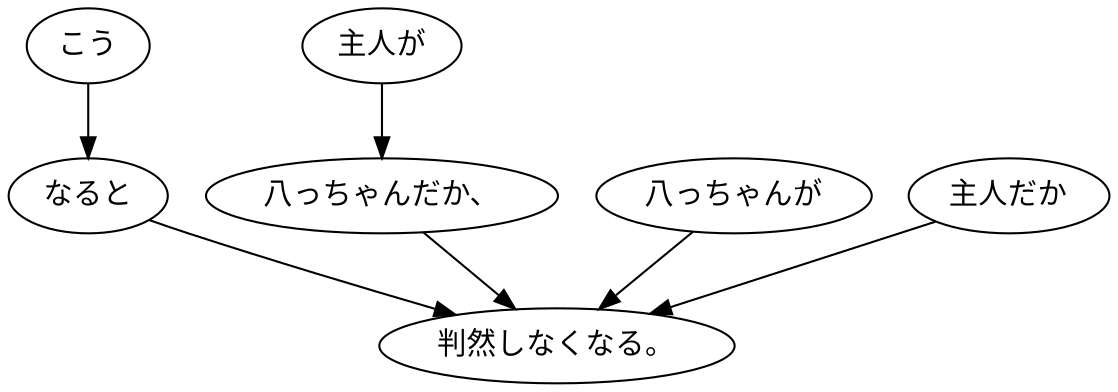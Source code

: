 digraph graph6516 {
	node0 [label="こう"];
	node1 [label="なると"];
	node2 [label="主人が"];
	node3 [label="八っちゃんだか、"];
	node4 [label="八っちゃんが"];
	node5 [label="主人だか"];
	node6 [label="判然しなくなる。"];
	node0 -> node1;
	node1 -> node6;
	node2 -> node3;
	node3 -> node6;
	node4 -> node6;
	node5 -> node6;
}
